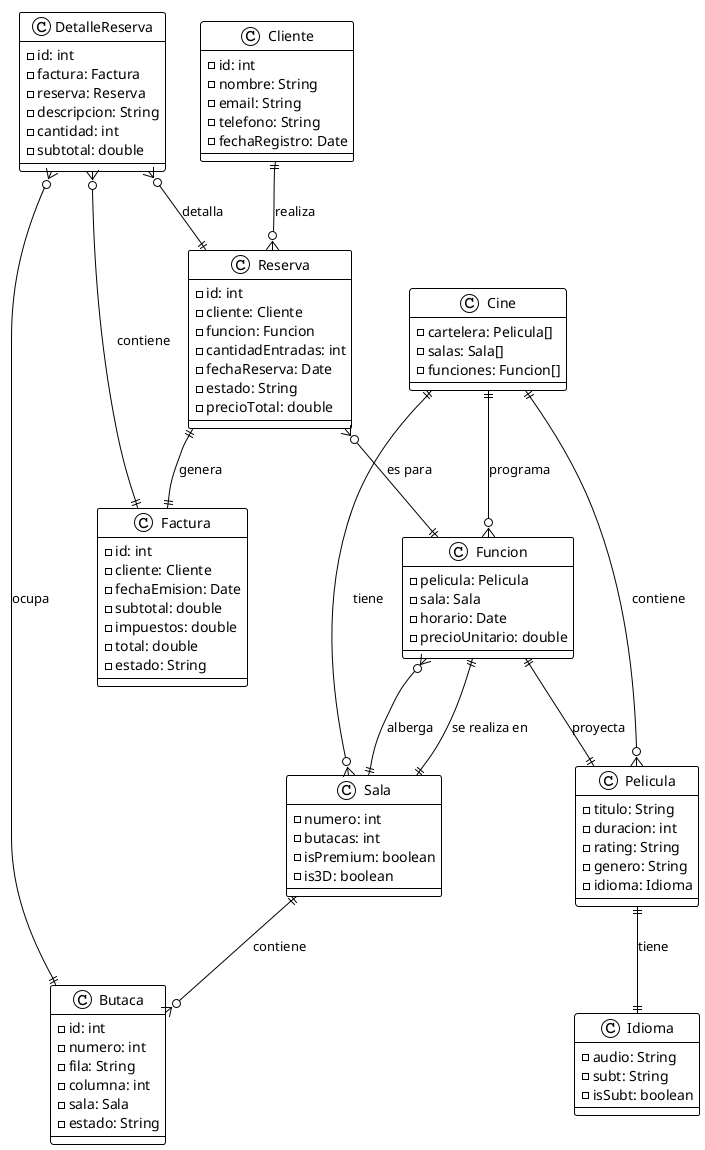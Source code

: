 @startuml Cine
!theme plain

class Pelicula {
    - titulo: String
    - duracion: int
    - rating: String
    - genero: String
    - idioma: Idioma
}

class Idioma {
    - audio: String
    - subt: String
    - isSubt: boolean
}

class Sala {
    - numero: int
    - butacas: int
    - isPremium: boolean
    - is3D: boolean
}

class Funcion {
    - pelicula: Pelicula
    - sala: Sala
    - horario: Date
    - precioUnitario: double
}

class Cine {
    - cartelera: Pelicula[]
    - salas: Sala[]
    - funciones: Funcion[]
}

class Cliente {
    - id: int
    - nombre: String
    - email: String
    - telefono: String
    - fechaRegistro: Date
}

class Reserva {
    - id: int
    - cliente: Cliente
    - funcion: Funcion
    - cantidadEntradas: int
    - fechaReserva: Date
    - estado: String
    - precioTotal: double
}

class Factura {
    - id: int
    - cliente: Cliente
    - fechaEmision: Date
    - subtotal: double
    - impuestos: double
    - total: double
    - estado: String
}

class DetalleReserva {
    - id: int
    - factura: Factura
    - reserva: Reserva
    - descripcion: String
    - cantidad: int
    - subtotal: double
}

class Butaca {
    - id: int
    - numero: int
    - fila: String
    - columna: int
    - sala: Sala
    - estado: String
}

' Relaciones originales
Pelicula ||--|| Idioma : "tiene"
Funcion ||--|| Pelicula : "proyecta"
Funcion ||--|| Sala : "se realiza en"
Cine ||--o{ Pelicula : "contiene"
Cine ||--o{ Sala : "tiene"
Cine ||--o{ Funcion : "programa"

' Relaciones nuevas
Sala ||--o{ Butaca : "contiene"
Sala ||--o{ Funcion : "alberga"
Cliente ||--o{ Reserva : "realiza"
Reserva }o--|| Funcion : "es para"
Reserva ||--|| Factura : "genera"
Factura ||--o{ DetalleReserva : "contiene"
DetalleReserva }o--|| Reserva : "detalla"
DetalleReserva }o--|| Butaca : "ocupa"

@enduml
